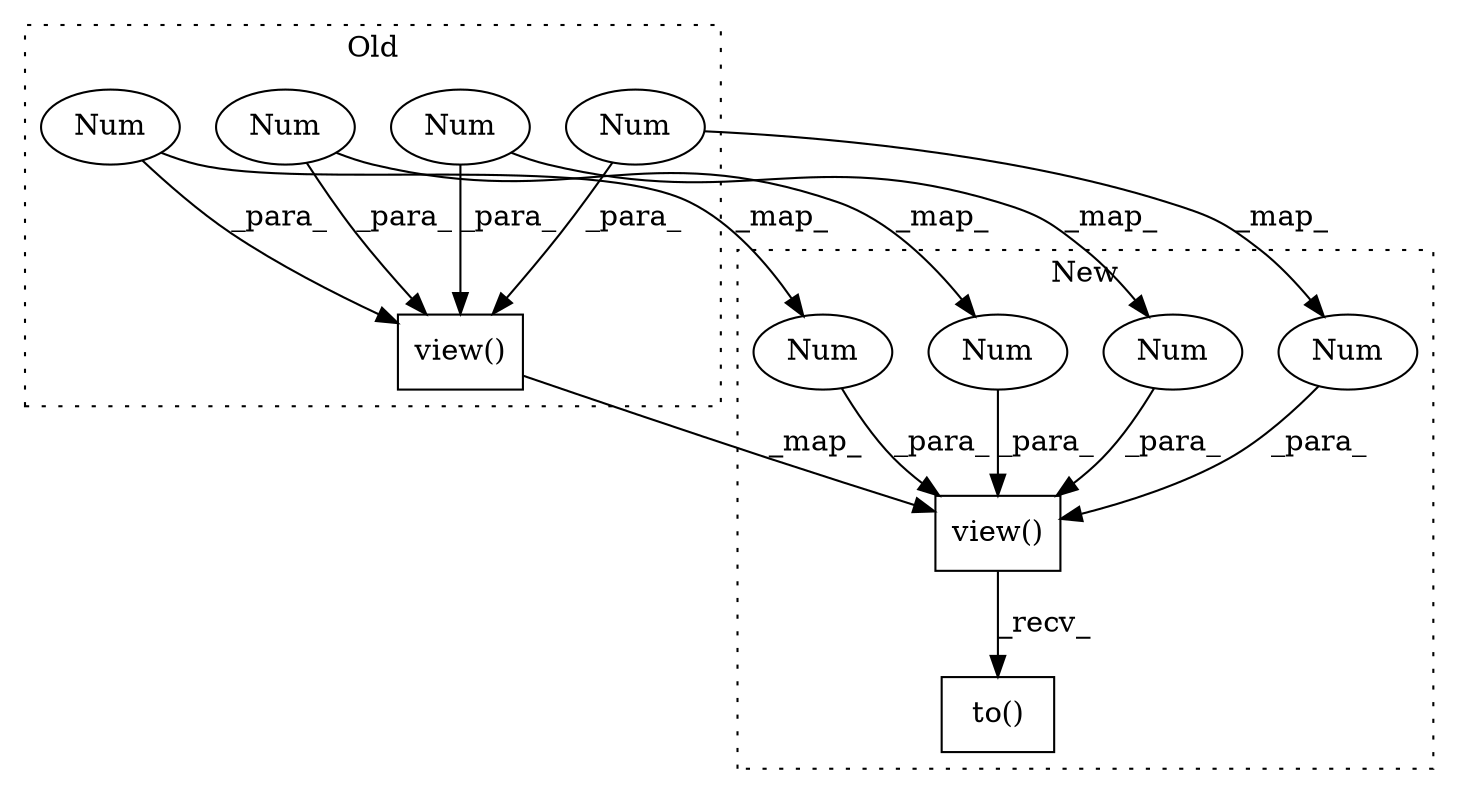 digraph G {
subgraph cluster0 {
1 [label="view()" a="75" s="4579,4616" l="21,1" shape="box"];
3 [label="Num" a="76" s="4603" l="1" shape="ellipse"];
6 [label="Num" a="76" s="4609" l="1" shape="ellipse"];
7 [label="Num" a="76" s="4612" l="1" shape="ellipse"];
9 [label="Num" a="76" s="4615" l="1" shape="ellipse"];
label = "Old";
style="dotted";
}
subgraph cluster1 {
2 [label="view()" a="75" s="4720,4770" l="34,1" shape="box"];
4 [label="Num" a="76" s="4757" l="1" shape="ellipse"];
5 [label="Num" a="76" s="4763" l="1" shape="ellipse"];
8 [label="Num" a="76" s="4766" l="1" shape="ellipse"];
10 [label="Num" a="76" s="4769" l="1" shape="ellipse"];
11 [label="to()" a="75" s="4720,4786" l="55,1" shape="box"];
label = "New";
style="dotted";
}
1 -> 2 [label="_map_"];
2 -> 11 [label="_recv_"];
3 -> 1 [label="_para_"];
3 -> 4 [label="_map_"];
4 -> 2 [label="_para_"];
5 -> 2 [label="_para_"];
6 -> 5 [label="_map_"];
6 -> 1 [label="_para_"];
7 -> 8 [label="_map_"];
7 -> 1 [label="_para_"];
8 -> 2 [label="_para_"];
9 -> 1 [label="_para_"];
9 -> 10 [label="_map_"];
10 -> 2 [label="_para_"];
}